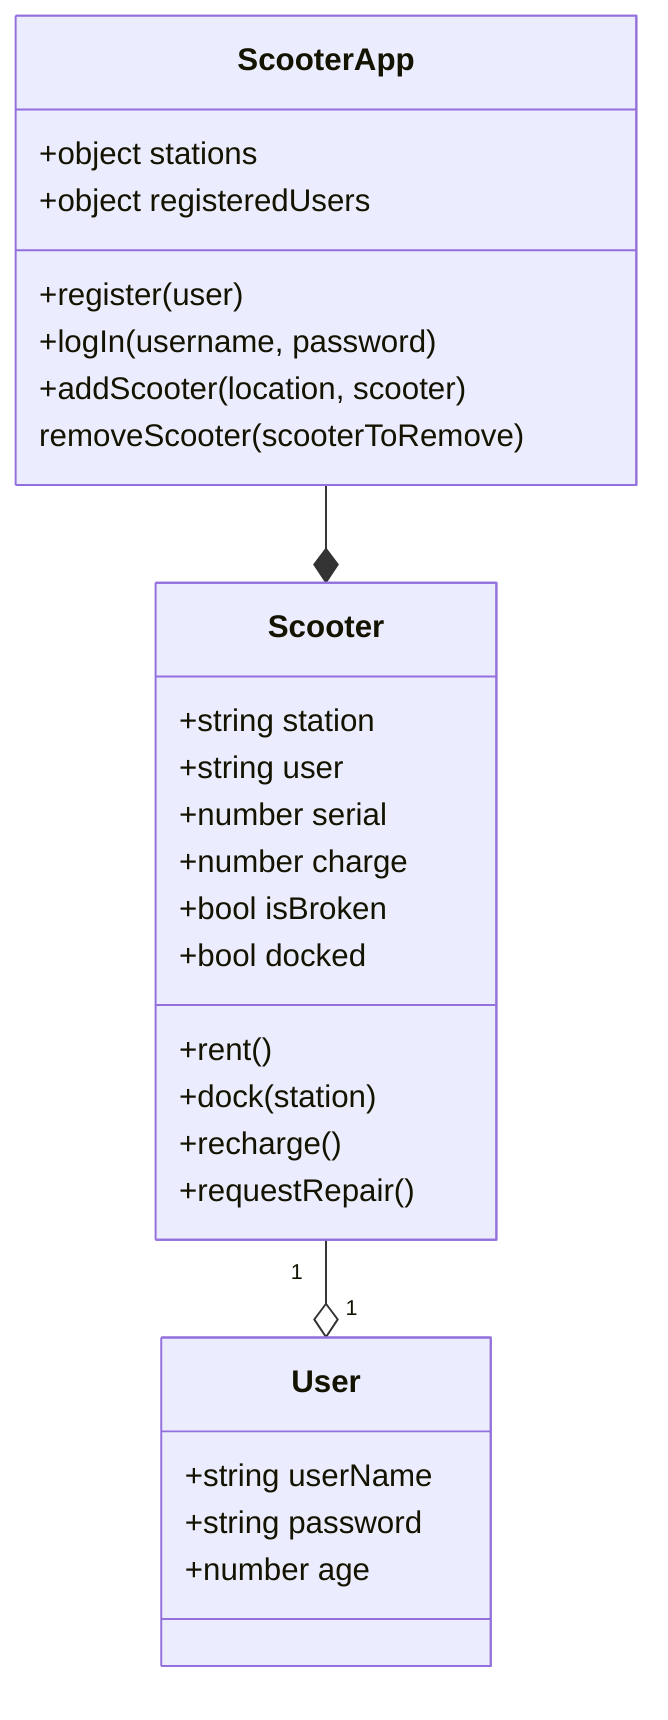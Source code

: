 classDiagram
ScooterApp --* Scooter
Scooter "1" --o "1" User

    class ScooterApp {
        +object stations
        +object registeredUsers
        +register(user)
        +logIn(username, password)
        +addScooter(location, scooter)
        removeScooter(scooterToRemove)

    }


    class Scooter {
        +string station
        +string user
        +number serial
        +number charge
        +bool isBroken
        +bool docked
        +rent()
        +dock(station)
        +recharge()
        +requestRepair()
    }

    class User {
        +string userName
        +string password
        +number age
    }